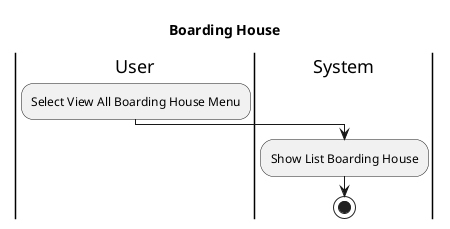 @startuml
title Boarding House
|User|
    :Select View All Boarding House Menu;
    
|System|
    :Show List Boarding House;
    stop
@enduml